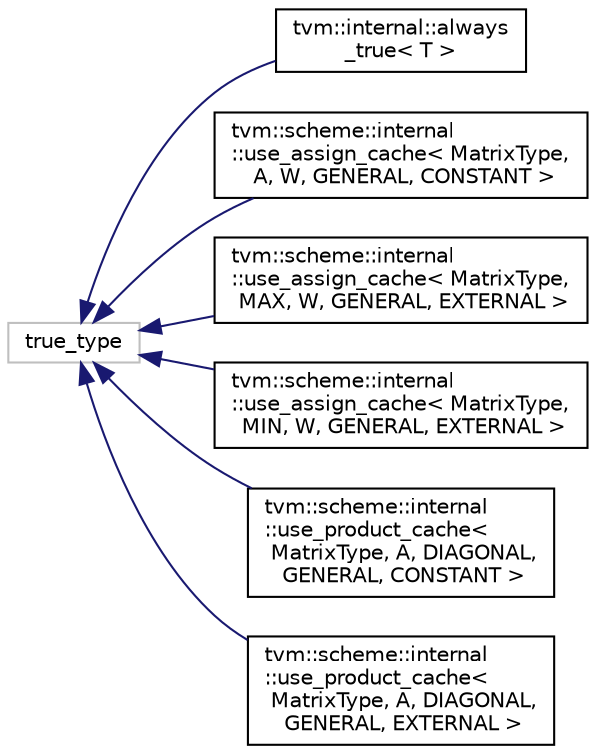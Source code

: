 digraph "Graphical Class Hierarchy"
{
 // LATEX_PDF_SIZE
  edge [fontname="Helvetica",fontsize="10",labelfontname="Helvetica",labelfontsize="10"];
  node [fontname="Helvetica",fontsize="10",shape=record];
  rankdir="LR";
  Node32 [label="true_type",height=0.2,width=0.4,color="grey75", fillcolor="white", style="filled",tooltip=" "];
  Node32 -> Node0 [dir="back",color="midnightblue",fontsize="10",style="solid",fontname="Helvetica"];
  Node0 [label="tvm::internal::always\l_true\< T \>",height=0.2,width=0.4,color="black", fillcolor="white", style="filled",URL="$classtvm_1_1internal_1_1always__true.html",tooltip=" "];
  Node32 -> Node34 [dir="back",color="midnightblue",fontsize="10",style="solid",fontname="Helvetica"];
  Node34 [label="tvm::scheme::internal\l::use_assign_cache\< MatrixType,\l A, W, GENERAL, CONSTANT \>",height=0.2,width=0.4,color="black", fillcolor="white", style="filled",URL="$classtvm_1_1scheme_1_1internal_1_1use__assign__cache_3_01MatrixType_00_01A_00_01W_00_01GENERAL_00_01CONSTANT_01_4.html",tooltip=" "];
  Node32 -> Node35 [dir="back",color="midnightblue",fontsize="10",style="solid",fontname="Helvetica"];
  Node35 [label="tvm::scheme::internal\l::use_assign_cache\< MatrixType,\l MAX, W, GENERAL, EXTERNAL \>",height=0.2,width=0.4,color="black", fillcolor="white", style="filled",URL="$classtvm_1_1scheme_1_1internal_1_1use__assign__cache_3_01MatrixType_00_01MAX_00_01W_00_01GENERAL_00_01EXTERNAL_01_4.html",tooltip=" "];
  Node32 -> Node36 [dir="back",color="midnightblue",fontsize="10",style="solid",fontname="Helvetica"];
  Node36 [label="tvm::scheme::internal\l::use_assign_cache\< MatrixType,\l MIN, W, GENERAL, EXTERNAL \>",height=0.2,width=0.4,color="black", fillcolor="white", style="filled",URL="$classtvm_1_1scheme_1_1internal_1_1use__assign__cache_3_01MatrixType_00_01MIN_00_01W_00_01GENERAL_00_01EXTERNAL_01_4.html",tooltip=" "];
  Node32 -> Node37 [dir="back",color="midnightblue",fontsize="10",style="solid",fontname="Helvetica"];
  Node37 [label="tvm::scheme::internal\l::use_product_cache\<\l MatrixType, A, DIAGONAL,\l GENERAL, CONSTANT \>",height=0.2,width=0.4,color="black", fillcolor="white", style="filled",URL="$classtvm_1_1scheme_1_1internal_1_1use__product__cache_3_01MatrixType_00_01A_00_01DIAGONAL_00_01GENERAL_00_01CONSTANT_01_4.html",tooltip=" "];
  Node32 -> Node38 [dir="back",color="midnightblue",fontsize="10",style="solid",fontname="Helvetica"];
  Node38 [label="tvm::scheme::internal\l::use_product_cache\<\l MatrixType, A, DIAGONAL,\l GENERAL, EXTERNAL \>",height=0.2,width=0.4,color="black", fillcolor="white", style="filled",URL="$classtvm_1_1scheme_1_1internal_1_1use__product__cache_3_01MatrixType_00_01A_00_01DIAGONAL_00_01GENERAL_00_01EXTERNAL_01_4.html",tooltip=" "];
}
